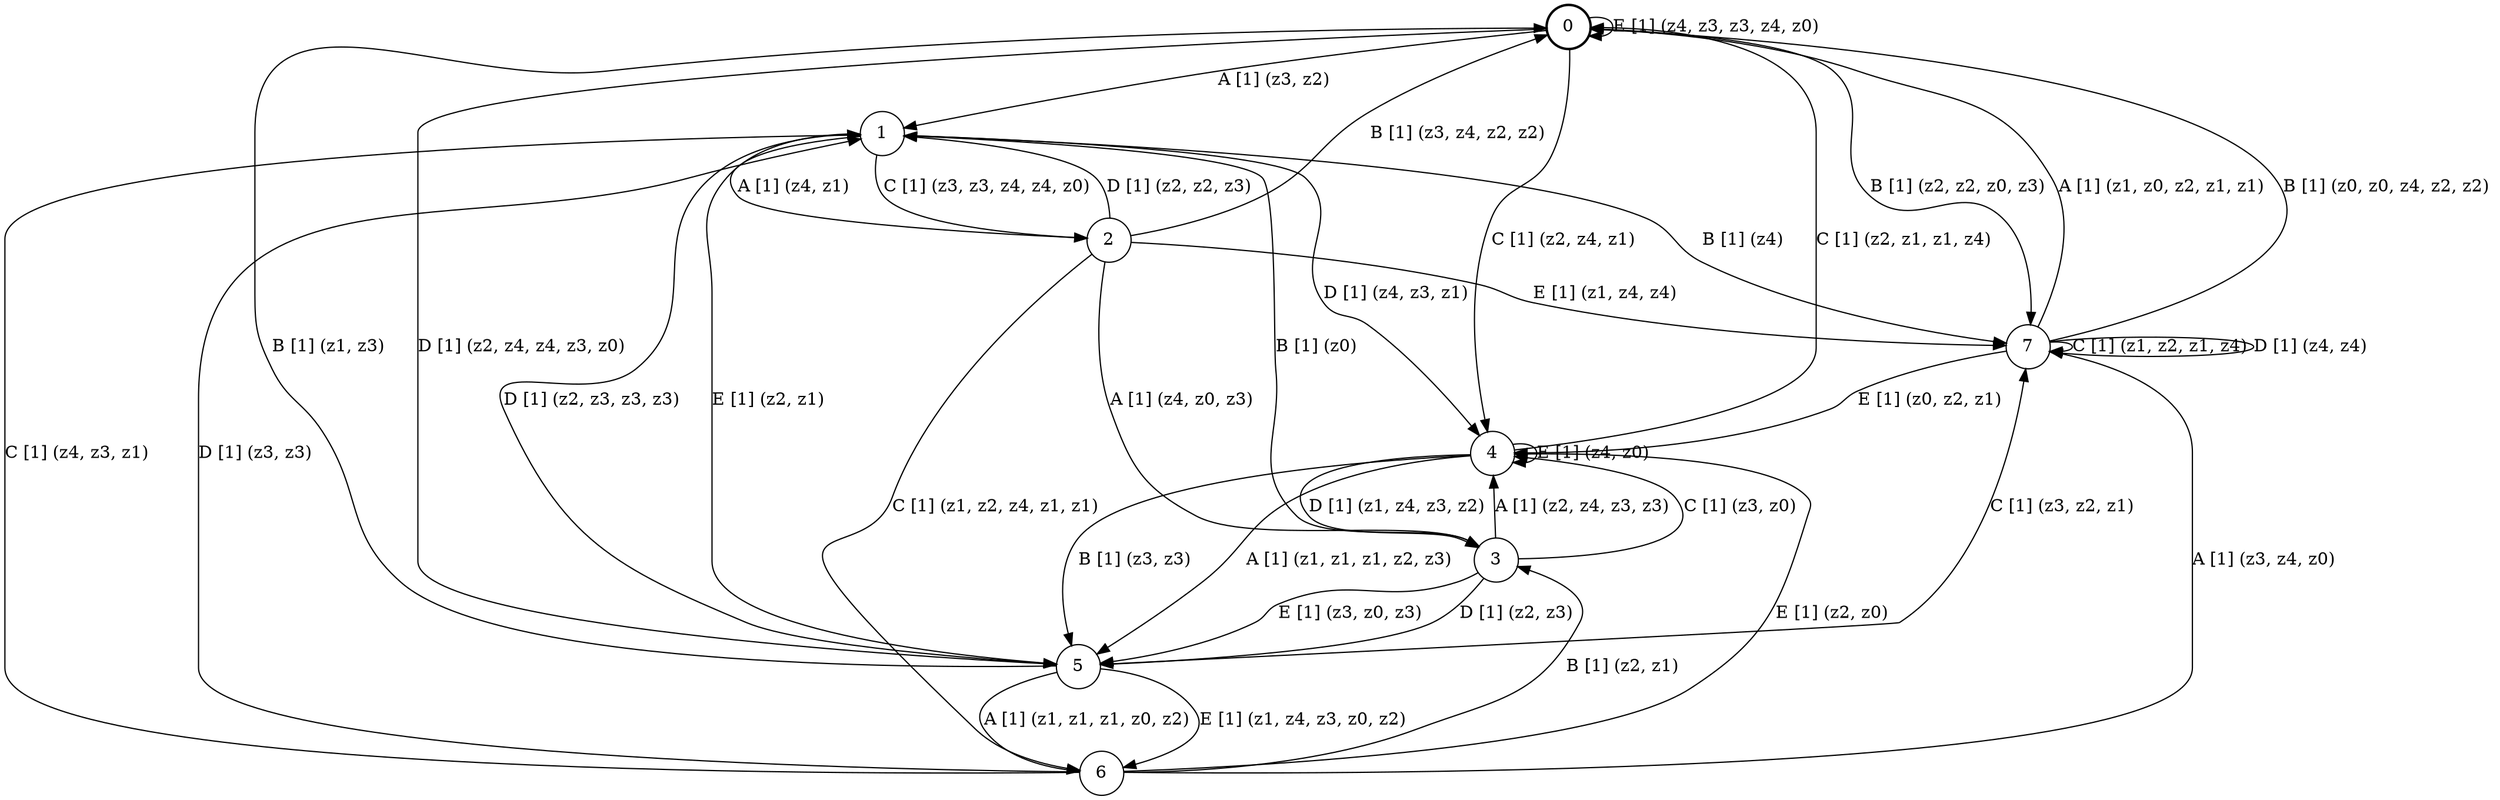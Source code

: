 # generated file, don't try to modify
# command: dot -Tpng <filename> > tree.png
digraph Automaton {
    node [shape = circle];
    0 [style = "bold"];
    0 -> 1 [label = "A [1] (z3, z2) "];
    0 -> 7 [label = "B [1] (z2, z2, z0, z3) "];
    0 -> 4 [label = "C [1] (z2, z4, z1) "];
    0 -> 5 [label = "D [1] (z2, z4, z4, z3, z0) "];
    0 -> 0 [label = "E [1] (z4, z3, z3, z4, z0) "];
    1 -> 2 [label = "A [1] (z4, z1) "];
    1 -> 7 [label = "B [1] (z4) "];
    1 -> 2 [label = "C [1] (z3, z3, z4, z4, z0) "];
    1 -> 4 [label = "D [1] (z4, z3, z1) "];
    1 -> 5 [label = "E [1] (z2, z1) "];
    2 -> 3 [label = "A [1] (z4, z0, z3) "];
    2 -> 0 [label = "B [1] (z3, z4, z2, z2) "];
    2 -> 6 [label = "C [1] (z1, z2, z4, z1, z1) "];
    2 -> 1 [label = "D [1] (z2, z2, z3) "];
    2 -> 7 [label = "E [1] (z1, z4, z4) "];
    3 -> 4 [label = "A [1] (z2, z4, z3, z3) "];
    3 -> 1 [label = "B [1] (z0) "];
    3 -> 4 [label = "C [1] (z3, z0) "];
    3 -> 5 [label = "D [1] (z2, z3) "];
    3 -> 5 [label = "E [1] (z3, z0, z3) "];
    4 -> 5 [label = "A [1] (z1, z1, z1, z2, z3) "];
    4 -> 5 [label = "B [1] (z3, z3) "];
    4 -> 0 [label = "C [1] (z2, z1, z1, z4) "];
    4 -> 3 [label = "D [1] (z1, z4, z3, z2) "];
    4 -> 4 [label = "E [1] (z4, z0) "];
    5 -> 6 [label = "A [1] (z1, z1, z1, z0, z2) "];
    5 -> 0 [label = "B [1] (z1, z3) "];
    5 -> 7 [label = "C [1] (z3, z2, z1) "];
    5 -> 1 [label = "D [1] (z2, z3, z3, z3) "];
    5 -> 6 [label = "E [1] (z1, z4, z3, z0, z2) "];
    6 -> 7 [label = "A [1] (z3, z4, z0) "];
    6 -> 3 [label = "B [1] (z2, z1) "];
    6 -> 1 [label = "C [1] (z4, z3, z1) "];
    6 -> 1 [label = "D [1] (z3, z3) "];
    6 -> 4 [label = "E [1] (z2, z0) "];
    7 -> 0 [label = "A [1] (z1, z0, z2, z1, z1) "];
    7 -> 0 [label = "B [1] (z0, z0, z4, z2, z2) "];
    7 -> 7 [label = "C [1] (z1, z2, z1, z4) "];
    7 -> 7 [label = "D [1] (z4, z4) "];
    7 -> 4 [label = "E [1] (z0, z2, z1) "];
}
